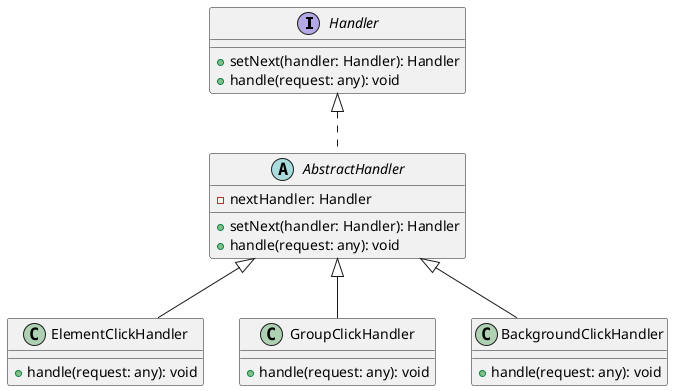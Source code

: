 @startuml
interface Handler {
    +setNext(handler: Handler): Handler
    +handle(request: any): void
}

abstract class AbstractHandler implements Handler {
    -nextHandler: Handler
    +setNext(handler: Handler): Handler
    +handle(request: any): void
}

class ElementClickHandler extends AbstractHandler {
    +handle(request: any): void
}

class GroupClickHandler extends AbstractHandler {
    +handle(request: any): void
}

class BackgroundClickHandler extends AbstractHandler {
    +handle(request: any): void
}


@enduml
